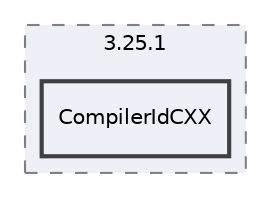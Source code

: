 digraph "CMakeFiles/3.25.1/CompilerIdCXX"
{
 // LATEX_PDF_SIZE
  edge [fontname="Helvetica",fontsize="10",labelfontname="Helvetica",labelfontsize="10"];
  node [fontname="Helvetica",fontsize="10",shape=record];
  compound=true
  subgraph clusterdir_665e1a30886da0ed2a40a79c6d63ef8c {
    graph [ bgcolor="#edf0f7", pencolor="grey50", style="filled,dashed,", label="3.25.1", fontname="Helvetica", fontsize="10", URL="dir_665e1a30886da0ed2a40a79c6d63ef8c.html"]
  dir_ab08bda033a805be3b438851b24437ac [shape=box, label="CompilerIdCXX", style="filled,bold,", fillcolor="#edf0f7", color="grey25", URL="dir_ab08bda033a805be3b438851b24437ac.html"];
  }
}

